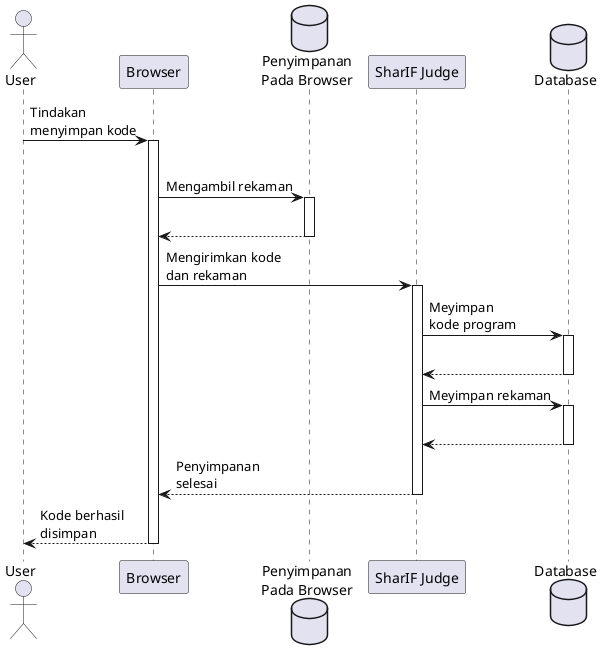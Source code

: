 @startuml seqdia_save
actor       User       as user
participant Browser as bw
database "Penyimpanan\nPada Browser" as pbw
participant "SharIF Judge" as shj
database Database as db

user -> bw : Tindakan \nmenyimpan kode
activate bw
|||
bw -> pbw : Mengambil rekaman
activate pbw
|||
return

bw -> shj : Mengirimkan kode \ndan rekaman
activate shj

shj -> db : Meyimpan\nkode program
activate db
|||
return

shj -> db : Meyimpan rekaman
activate db
|||
return

return Penyimpanan\nselesai

return Kode berhasil\ndisimpan

' participant "Controller\nSubmit" as cs
' participant "Model\nRecording" as mr
' database "Sistem File" as sf
' database "Database" as db
' ' database "shj_submission" as db

' user -> cs : Kode Program
' activate cs

' cs -> sf : Mencatat Kode Program
' activate sf
' |||
' sf --> cs
' deactivate sf
' |||

' cs -> sf : Mencatat Rekaman\nKetikan
' activate sf
' |||
' sf --> cs
' deactivate sf
' |||

' cs -> mr : Metadata file rekaman
' activate mr
' mr -> db : Mencatat metadata
' activate db
' |||
' db --> mr
' deactivate db
' |||
' mr --> cs
' deactivate mr

' cs --> user : berhasil di save
' deactivate cs


' participant Participant as Foo
' boundary    Boundary    as Foo2
' control     Control     as Foo3
' entity      Entity      as Foo4
' database    Database    as Foo5
' collections Collections as Foo6
' queue       Queue       as Foo7
' Foo -> Foo1 : To actor 
' Foo -> Foo2 : To boundary
' Foo -> Foo3 : To control
' Foo -> Foo4 : To entity
' Foo -> Foo5 : To database
' Foo -> Foo6 : To collections
' Foo -> Foo7: To queue
@enduml
